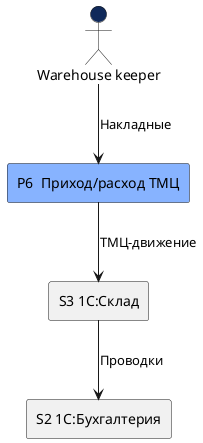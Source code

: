@startuml DFD_E_Warehouse
actor "Warehouse keeper" as WH #10295A

rectangle "P6  Приход/расход ТМЦ" as P6 #87B3FF

rectangle "S3 1C:Склад"         as S3
rectangle "S2 1C:Бухгалтерия" as S2

WH --> P6 : Накладные
P6 --> S3 : ТМЦ-движение
S3 --> S2 : Проводки
@enduml